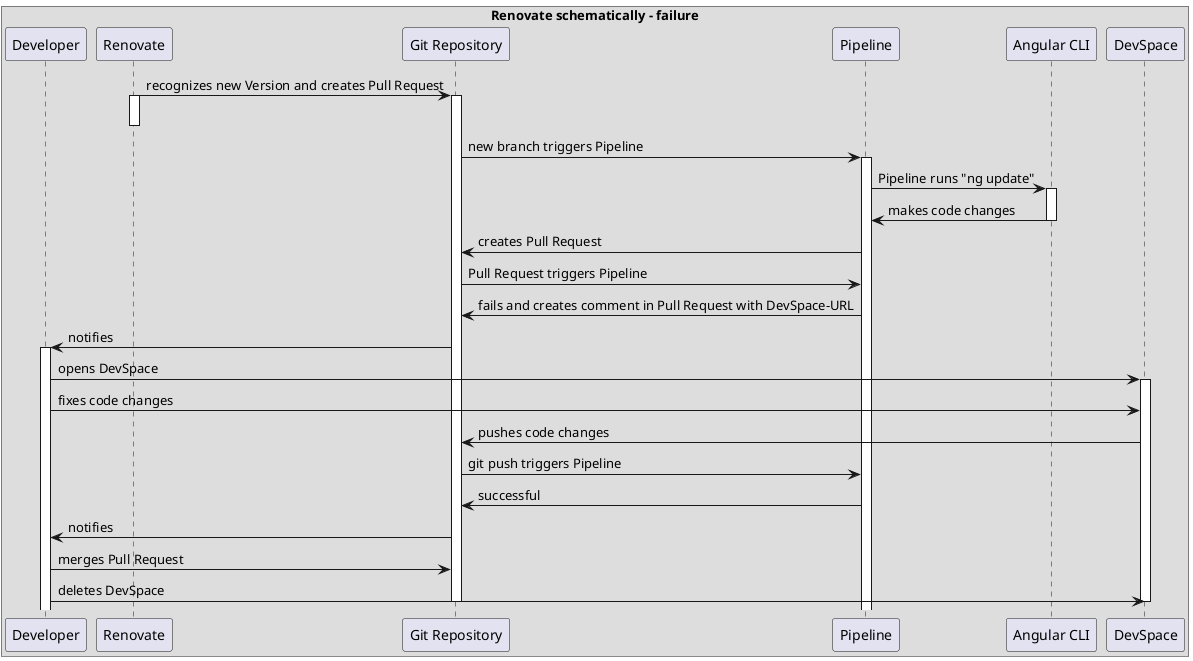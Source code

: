 @startuml
box Renovate schematically - failure
participant Developer

participant Renovate

Renovate -> "Git Repository" : recognizes new Version and creates Pull Request
activate Renovate
activate "Git Repository"
deactivate Renovate

"Git Repository" -> Pipeline : new branch triggers Pipeline
activate Pipeline

Pipeline -> "Angular CLI" : Pipeline runs "ng update"
activate "Angular CLI"

"Angular CLI" -> Pipeline : makes code changes
deactivate "Angular CLI"

Pipeline -> "Git Repository" : creates Pull Request

"Git Repository" -> Pipeline : Pull Request triggers Pipeline

Pipeline -> "Git Repository" : fails and creates comment in Pull Request with DevSpace-URL

"Git Repository" -> Developer : notifies
activate Developer

Developer -> DevSpace : opens DevSpace
activate DevSpace
Developer -> DevSpace : fixes code changes

DevSpace -> "Git Repository" : pushes code changes
"Git Repository" -> Pipeline : git push triggers Pipeline

Pipeline -> "Git Repository" : successful

"Git Repository" -> Developer : notifies

"Developer" -> "Git Repository" : merges Pull Request

Developer -> DevSpace : deletes DevSpace
deactivate DevSpace

deactivate "Git Repository"

end box
@enduml